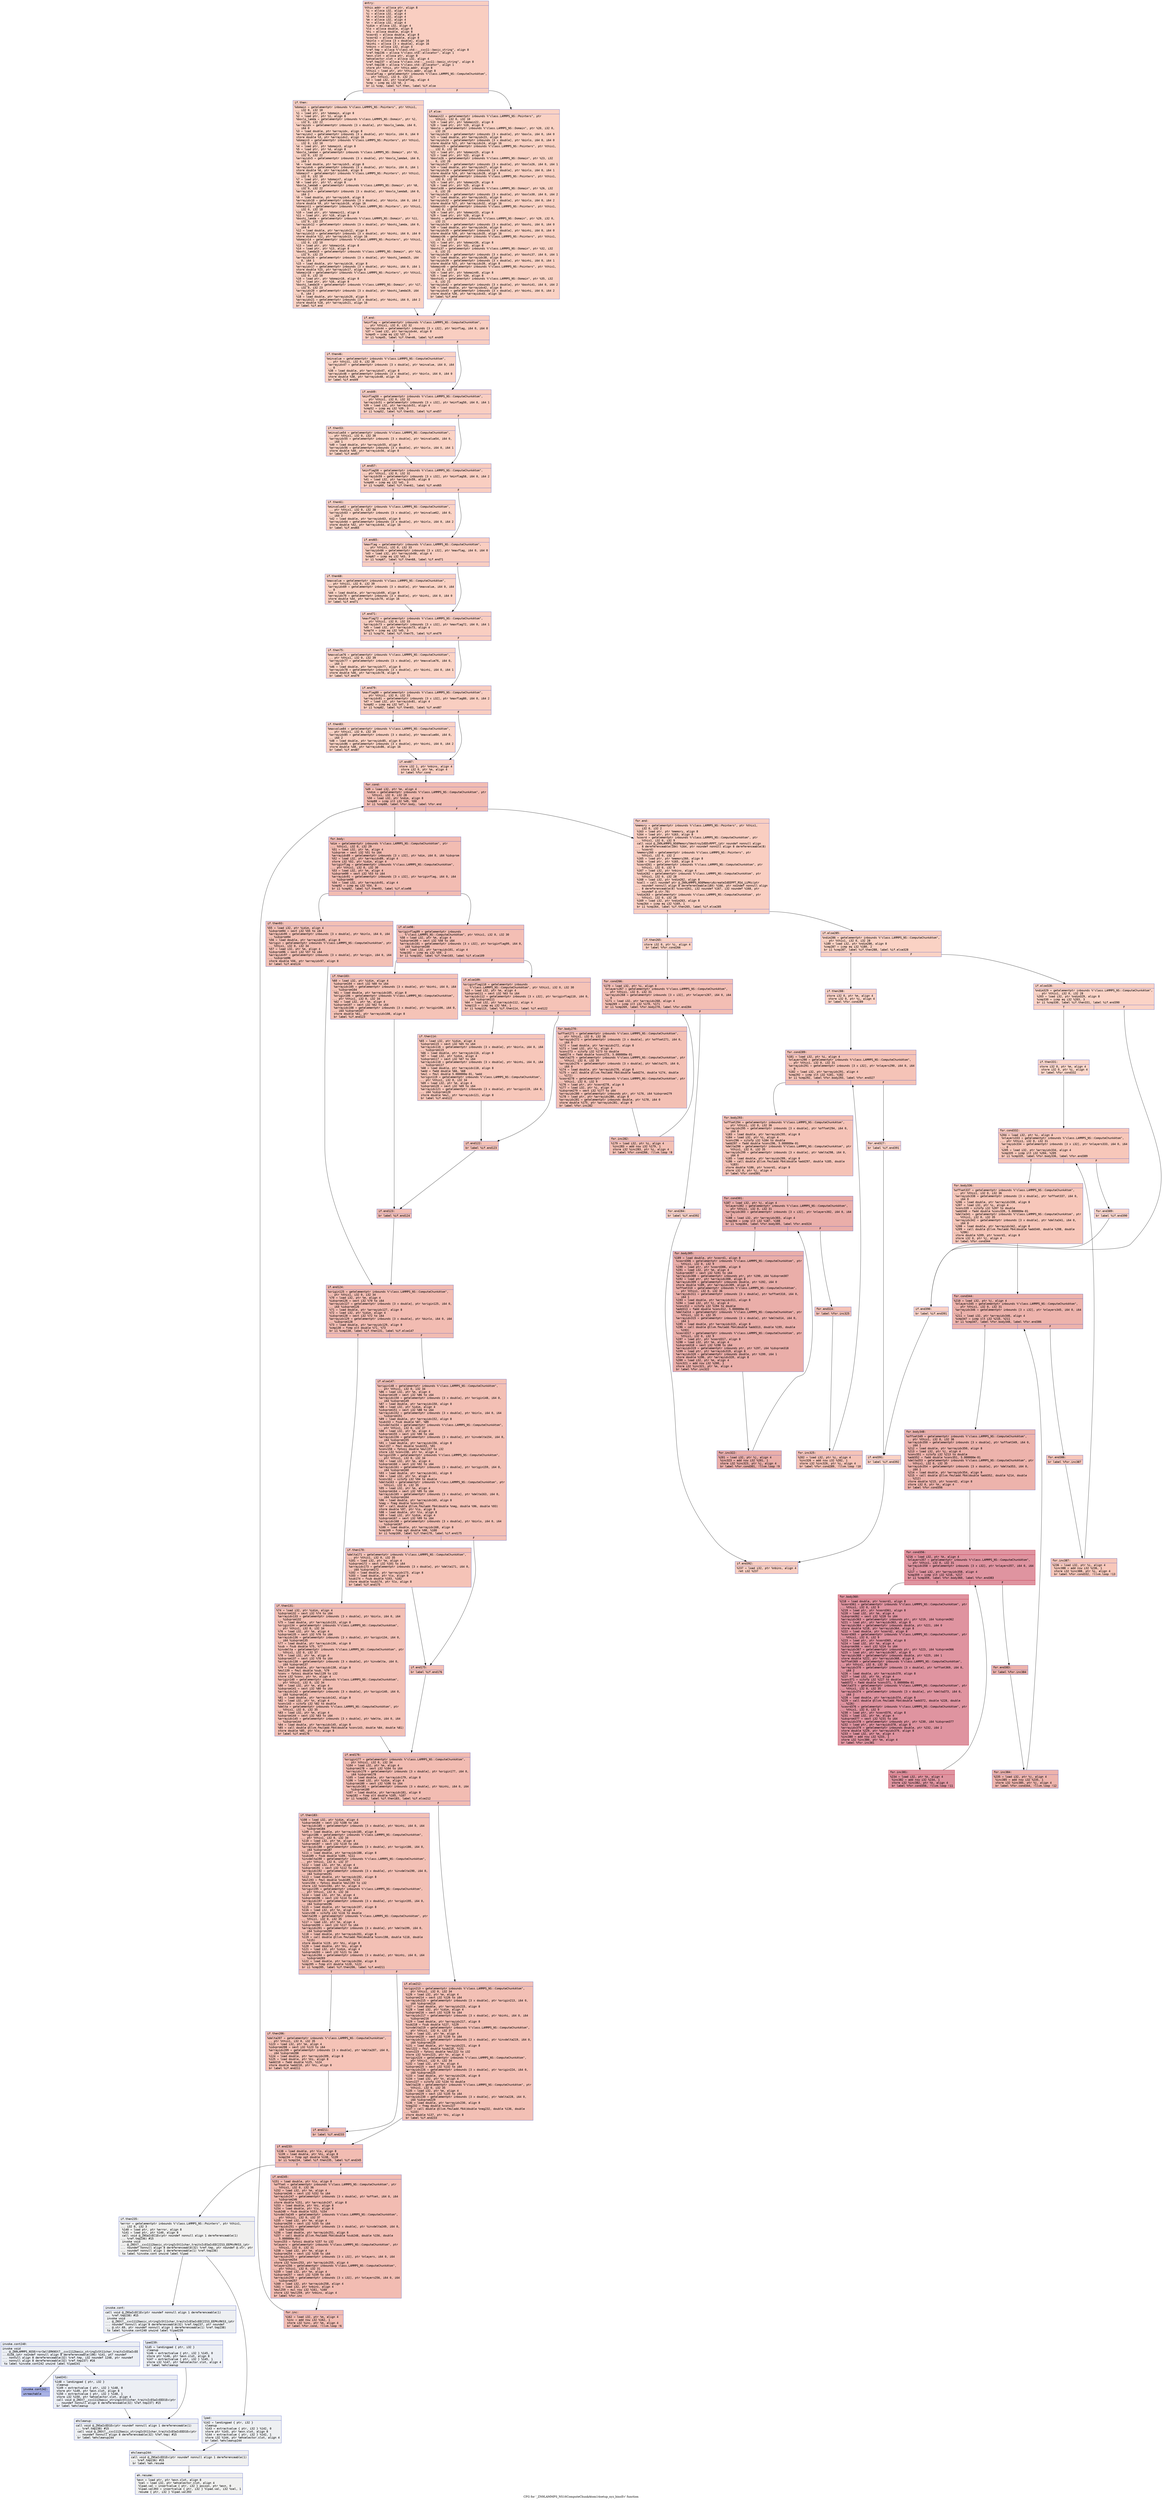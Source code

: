 digraph "CFG for '_ZN9LAMMPS_NS16ComputeChunkAtom14setup_xyz_binsEv' function" {
	label="CFG for '_ZN9LAMMPS_NS16ComputeChunkAtom14setup_xyz_binsEv' function";

	Node0x56369a832670 [shape=record,color="#3d50c3ff", style=filled, fillcolor="#f2907270" fontname="Courier",label="{entry:\l|  %this.addr = alloca ptr, align 8\l  %i = alloca i32, align 4\l  %j = alloca i32, align 4\l  %k = alloca i32, align 4\l  %m = alloca i32, align 4\l  %n = alloca i32, align 4\l  %idim = alloca i32, align 4\l  %lo = alloca double, align 8\l  %hi = alloca double, align 8\l  %coord1 = alloca double, align 8\l  %coord2 = alloca double, align 8\l  %binlo = alloca [3 x double], align 16\l  %binhi = alloca [3 x double], align 16\l  %nbins = alloca i32, align 4\l  %ref.tmp = alloca %\"class.std::__cxx11::basic_string\", align 8\l  %ref.tmp236 = alloca %\"class.std::allocator\", align 1\l  %exn.slot = alloca ptr, align 8\l  %ehselector.slot = alloca i32, align 4\l  %ref.tmp237 = alloca %\"class.std::__cxx11::basic_string\", align 8\l  %ref.tmp238 = alloca %\"class.std::allocator\", align 1\l  store ptr %this, ptr %this.addr, align 8\l  %this1 = load ptr, ptr %this.addr, align 8\l  %scaleflag = getelementptr inbounds %\"class.LAMMPS_NS::ComputeChunkAtom\",\l... ptr %this1, i32 0, i32 21\l  %0 = load i32, ptr %scaleflag, align 4\l  %cmp = icmp eq i32 %0, 2\l  br i1 %cmp, label %if.then, label %if.else\l|{<s0>T|<s1>F}}"];
	Node0x56369a832670:s0 -> Node0x56369a832d10[tooltip="entry -> if.then\nProbability 50.00%" ];
	Node0x56369a832670:s1 -> Node0x56369a832d80[tooltip="entry -> if.else\nProbability 50.00%" ];
	Node0x56369a832d10 [shape=record,color="#3d50c3ff", style=filled, fillcolor="#f4987a70" fontname="Courier",label="{if.then:\l|  %domain = getelementptr inbounds %\"class.LAMMPS_NS::Pointers\", ptr %this1,\l... i32 0, i32 10\l  %1 = load ptr, ptr %domain, align 8\l  %2 = load ptr, ptr %1, align 8\l  %boxlo_lamda = getelementptr inbounds %\"class.LAMMPS_NS::Domain\", ptr %2,\l... i32 0, i32 22\l  %arrayidx = getelementptr inbounds [3 x double], ptr %boxlo_lamda, i64 0,\l... i64 0\l  %3 = load double, ptr %arrayidx, align 8\l  %arrayidx2 = getelementptr inbounds [3 x double], ptr %binlo, i64 0, i64 0\l  store double %3, ptr %arrayidx2, align 16\l  %domain3 = getelementptr inbounds %\"class.LAMMPS_NS::Pointers\", ptr %this1,\l... i32 0, i32 10\l  %4 = load ptr, ptr %domain3, align 8\l  %5 = load ptr, ptr %4, align 8\l  %boxlo_lamda4 = getelementptr inbounds %\"class.LAMMPS_NS::Domain\", ptr %5,\l... i32 0, i32 22\l  %arrayidx5 = getelementptr inbounds [3 x double], ptr %boxlo_lamda4, i64 0,\l... i64 1\l  %6 = load double, ptr %arrayidx5, align 8\l  %arrayidx6 = getelementptr inbounds [3 x double], ptr %binlo, i64 0, i64 1\l  store double %6, ptr %arrayidx6, align 8\l  %domain7 = getelementptr inbounds %\"class.LAMMPS_NS::Pointers\", ptr %this1,\l... i32 0, i32 10\l  %7 = load ptr, ptr %domain7, align 8\l  %8 = load ptr, ptr %7, align 8\l  %boxlo_lamda8 = getelementptr inbounds %\"class.LAMMPS_NS::Domain\", ptr %8,\l... i32 0, i32 22\l  %arrayidx9 = getelementptr inbounds [3 x double], ptr %boxlo_lamda8, i64 0,\l... i64 2\l  %9 = load double, ptr %arrayidx9, align 8\l  %arrayidx10 = getelementptr inbounds [3 x double], ptr %binlo, i64 0, i64 2\l  store double %9, ptr %arrayidx10, align 16\l  %domain11 = getelementptr inbounds %\"class.LAMMPS_NS::Pointers\", ptr %this1,\l... i32 0, i32 10\l  %10 = load ptr, ptr %domain11, align 8\l  %11 = load ptr, ptr %10, align 8\l  %boxhi_lamda = getelementptr inbounds %\"class.LAMMPS_NS::Domain\", ptr %11,\l... i32 0, i32 23\l  %arrayidx12 = getelementptr inbounds [3 x double], ptr %boxhi_lamda, i64 0,\l... i64 0\l  %12 = load double, ptr %arrayidx12, align 8\l  %arrayidx13 = getelementptr inbounds [3 x double], ptr %binhi, i64 0, i64 0\l  store double %12, ptr %arrayidx13, align 16\l  %domain14 = getelementptr inbounds %\"class.LAMMPS_NS::Pointers\", ptr %this1,\l... i32 0, i32 10\l  %13 = load ptr, ptr %domain14, align 8\l  %14 = load ptr, ptr %13, align 8\l  %boxhi_lamda15 = getelementptr inbounds %\"class.LAMMPS_NS::Domain\", ptr %14,\l... i32 0, i32 23\l  %arrayidx16 = getelementptr inbounds [3 x double], ptr %boxhi_lamda15, i64\l... 0, i64 1\l  %15 = load double, ptr %arrayidx16, align 8\l  %arrayidx17 = getelementptr inbounds [3 x double], ptr %binhi, i64 0, i64 1\l  store double %15, ptr %arrayidx17, align 8\l  %domain18 = getelementptr inbounds %\"class.LAMMPS_NS::Pointers\", ptr %this1,\l... i32 0, i32 10\l  %16 = load ptr, ptr %domain18, align 8\l  %17 = load ptr, ptr %16, align 8\l  %boxhi_lamda19 = getelementptr inbounds %\"class.LAMMPS_NS::Domain\", ptr %17,\l... i32 0, i32 23\l  %arrayidx20 = getelementptr inbounds [3 x double], ptr %boxhi_lamda19, i64\l... 0, i64 2\l  %18 = load double, ptr %arrayidx20, align 8\l  %arrayidx21 = getelementptr inbounds [3 x double], ptr %binhi, i64 0, i64 2\l  store double %18, ptr %arrayidx21, align 16\l  br label %if.end\l}"];
	Node0x56369a832d10 -> Node0x56369a838d40[tooltip="if.then -> if.end\nProbability 100.00%" ];
	Node0x56369a832d80 [shape=record,color="#3d50c3ff", style=filled, fillcolor="#f4987a70" fontname="Courier",label="{if.else:\l|  %domain22 = getelementptr inbounds %\"class.LAMMPS_NS::Pointers\", ptr\l... %this1, i32 0, i32 10\l  %19 = load ptr, ptr %domain22, align 8\l  %20 = load ptr, ptr %19, align 8\l  %boxlo = getelementptr inbounds %\"class.LAMMPS_NS::Domain\", ptr %20, i32 0,\l... i32 20\l  %arrayidx23 = getelementptr inbounds [3 x double], ptr %boxlo, i64 0, i64 0\l  %21 = load double, ptr %arrayidx23, align 8\l  %arrayidx24 = getelementptr inbounds [3 x double], ptr %binlo, i64 0, i64 0\l  store double %21, ptr %arrayidx24, align 16\l  %domain25 = getelementptr inbounds %\"class.LAMMPS_NS::Pointers\", ptr %this1,\l... i32 0, i32 10\l  %22 = load ptr, ptr %domain25, align 8\l  %23 = load ptr, ptr %22, align 8\l  %boxlo26 = getelementptr inbounds %\"class.LAMMPS_NS::Domain\", ptr %23, i32\l... 0, i32 20\l  %arrayidx27 = getelementptr inbounds [3 x double], ptr %boxlo26, i64 0, i64 1\l  %24 = load double, ptr %arrayidx27, align 8\l  %arrayidx28 = getelementptr inbounds [3 x double], ptr %binlo, i64 0, i64 1\l  store double %24, ptr %arrayidx28, align 8\l  %domain29 = getelementptr inbounds %\"class.LAMMPS_NS::Pointers\", ptr %this1,\l... i32 0, i32 10\l  %25 = load ptr, ptr %domain29, align 8\l  %26 = load ptr, ptr %25, align 8\l  %boxlo30 = getelementptr inbounds %\"class.LAMMPS_NS::Domain\", ptr %26, i32\l... 0, i32 20\l  %arrayidx31 = getelementptr inbounds [3 x double], ptr %boxlo30, i64 0, i64 2\l  %27 = load double, ptr %arrayidx31, align 8\l  %arrayidx32 = getelementptr inbounds [3 x double], ptr %binlo, i64 0, i64 2\l  store double %27, ptr %arrayidx32, align 16\l  %domain33 = getelementptr inbounds %\"class.LAMMPS_NS::Pointers\", ptr %this1,\l... i32 0, i32 10\l  %28 = load ptr, ptr %domain33, align 8\l  %29 = load ptr, ptr %28, align 8\l  %boxhi = getelementptr inbounds %\"class.LAMMPS_NS::Domain\", ptr %29, i32 0,\l... i32 21\l  %arrayidx34 = getelementptr inbounds [3 x double], ptr %boxhi, i64 0, i64 0\l  %30 = load double, ptr %arrayidx34, align 8\l  %arrayidx35 = getelementptr inbounds [3 x double], ptr %binhi, i64 0, i64 0\l  store double %30, ptr %arrayidx35, align 16\l  %domain36 = getelementptr inbounds %\"class.LAMMPS_NS::Pointers\", ptr %this1,\l... i32 0, i32 10\l  %31 = load ptr, ptr %domain36, align 8\l  %32 = load ptr, ptr %31, align 8\l  %boxhi37 = getelementptr inbounds %\"class.LAMMPS_NS::Domain\", ptr %32, i32\l... 0, i32 21\l  %arrayidx38 = getelementptr inbounds [3 x double], ptr %boxhi37, i64 0, i64 1\l  %33 = load double, ptr %arrayidx38, align 8\l  %arrayidx39 = getelementptr inbounds [3 x double], ptr %binhi, i64 0, i64 1\l  store double %33, ptr %arrayidx39, align 8\l  %domain40 = getelementptr inbounds %\"class.LAMMPS_NS::Pointers\", ptr %this1,\l... i32 0, i32 10\l  %34 = load ptr, ptr %domain40, align 8\l  %35 = load ptr, ptr %34, align 8\l  %boxhi41 = getelementptr inbounds %\"class.LAMMPS_NS::Domain\", ptr %35, i32\l... 0, i32 21\l  %arrayidx42 = getelementptr inbounds [3 x double], ptr %boxhi41, i64 0, i64 2\l  %36 = load double, ptr %arrayidx42, align 8\l  %arrayidx43 = getelementptr inbounds [3 x double], ptr %binhi, i64 0, i64 2\l  store double %36, ptr %arrayidx43, align 16\l  br label %if.end\l}"];
	Node0x56369a832d80 -> Node0x56369a838d40[tooltip="if.else -> if.end\nProbability 100.00%" ];
	Node0x56369a838d40 [shape=record,color="#3d50c3ff", style=filled, fillcolor="#f2907270" fontname="Courier",label="{if.end:\l|  %minflag = getelementptr inbounds %\"class.LAMMPS_NS::ComputeChunkAtom\",\l... ptr %this1, i32 0, i32 32\l  %arrayidx44 = getelementptr inbounds [3 x i32], ptr %minflag, i64 0, i64 0\l  %37 = load i32, ptr %arrayidx44, align 8\l  %cmp45 = icmp eq i32 %37, 3\l  br i1 %cmp45, label %if.then46, label %if.end49\l|{<s0>T|<s1>F}}"];
	Node0x56369a838d40:s0 -> Node0x56369a83b450[tooltip="if.end -> if.then46\nProbability 50.00%" ];
	Node0x56369a838d40:s1 -> Node0x56369a83b4d0[tooltip="if.end -> if.end49\nProbability 50.00%" ];
	Node0x56369a83b450 [shape=record,color="#3d50c3ff", style=filled, fillcolor="#f4987a70" fontname="Courier",label="{if.then46:\l|  %minvalue = getelementptr inbounds %\"class.LAMMPS_NS::ComputeChunkAtom\",\l... ptr %this1, i32 0, i32 38\l  %arrayidx47 = getelementptr inbounds [3 x double], ptr %minvalue, i64 0, i64\l... 0\l  %38 = load double, ptr %arrayidx47, align 8\l  %arrayidx48 = getelementptr inbounds [3 x double], ptr %binlo, i64 0, i64 0\l  store double %38, ptr %arrayidx48, align 16\l  br label %if.end49\l}"];
	Node0x56369a83b450 -> Node0x56369a83b4d0[tooltip="if.then46 -> if.end49\nProbability 100.00%" ];
	Node0x56369a83b4d0 [shape=record,color="#3d50c3ff", style=filled, fillcolor="#f2907270" fontname="Courier",label="{if.end49:\l|  %minflag50 = getelementptr inbounds %\"class.LAMMPS_NS::ComputeChunkAtom\",\l... ptr %this1, i32 0, i32 32\l  %arrayidx51 = getelementptr inbounds [3 x i32], ptr %minflag50, i64 0, i64 1\l  %39 = load i32, ptr %arrayidx51, align 4\l  %cmp52 = icmp eq i32 %39, 3\l  br i1 %cmp52, label %if.then53, label %if.end57\l|{<s0>T|<s1>F}}"];
	Node0x56369a83b4d0:s0 -> Node0x56369a83bd70[tooltip="if.end49 -> if.then53\nProbability 50.00%" ];
	Node0x56369a83b4d0:s1 -> Node0x56369a83bdf0[tooltip="if.end49 -> if.end57\nProbability 50.00%" ];
	Node0x56369a83bd70 [shape=record,color="#3d50c3ff", style=filled, fillcolor="#f4987a70" fontname="Courier",label="{if.then53:\l|  %minvalue54 = getelementptr inbounds %\"class.LAMMPS_NS::ComputeChunkAtom\",\l... ptr %this1, i32 0, i32 38\l  %arrayidx55 = getelementptr inbounds [3 x double], ptr %minvalue54, i64 0,\l... i64 1\l  %40 = load double, ptr %arrayidx55, align 8\l  %arrayidx56 = getelementptr inbounds [3 x double], ptr %binlo, i64 0, i64 1\l  store double %40, ptr %arrayidx56, align 8\l  br label %if.end57\l}"];
	Node0x56369a83bd70 -> Node0x56369a83bdf0[tooltip="if.then53 -> if.end57\nProbability 100.00%" ];
	Node0x56369a83bdf0 [shape=record,color="#3d50c3ff", style=filled, fillcolor="#f2907270" fontname="Courier",label="{if.end57:\l|  %minflag58 = getelementptr inbounds %\"class.LAMMPS_NS::ComputeChunkAtom\",\l... ptr %this1, i32 0, i32 32\l  %arrayidx59 = getelementptr inbounds [3 x i32], ptr %minflag58, i64 0, i64 2\l  %41 = load i32, ptr %arrayidx59, align 8\l  %cmp60 = icmp eq i32 %41, 3\l  br i1 %cmp60, label %if.then61, label %if.end65\l|{<s0>T|<s1>F}}"];
	Node0x56369a83bdf0:s0 -> Node0x56369a83c690[tooltip="if.end57 -> if.then61\nProbability 50.00%" ];
	Node0x56369a83bdf0:s1 -> Node0x56369a83c710[tooltip="if.end57 -> if.end65\nProbability 50.00%" ];
	Node0x56369a83c690 [shape=record,color="#3d50c3ff", style=filled, fillcolor="#f4987a70" fontname="Courier",label="{if.then61:\l|  %minvalue62 = getelementptr inbounds %\"class.LAMMPS_NS::ComputeChunkAtom\",\l... ptr %this1, i32 0, i32 38\l  %arrayidx63 = getelementptr inbounds [3 x double], ptr %minvalue62, i64 0,\l... i64 2\l  %42 = load double, ptr %arrayidx63, align 8\l  %arrayidx64 = getelementptr inbounds [3 x double], ptr %binlo, i64 0, i64 2\l  store double %42, ptr %arrayidx64, align 16\l  br label %if.end65\l}"];
	Node0x56369a83c690 -> Node0x56369a83c710[tooltip="if.then61 -> if.end65\nProbability 100.00%" ];
	Node0x56369a83c710 [shape=record,color="#3d50c3ff", style=filled, fillcolor="#f2907270" fontname="Courier",label="{if.end65:\l|  %maxflag = getelementptr inbounds %\"class.LAMMPS_NS::ComputeChunkAtom\",\l... ptr %this1, i32 0, i32 33\l  %arrayidx66 = getelementptr inbounds [3 x i32], ptr %maxflag, i64 0, i64 0\l  %43 = load i32, ptr %arrayidx66, align 4\l  %cmp67 = icmp eq i32 %43, 3\l  br i1 %cmp67, label %if.then68, label %if.end71\l|{<s0>T|<s1>F}}"];
	Node0x56369a83c710:s0 -> Node0x56369a83d5a0[tooltip="if.end65 -> if.then68\nProbability 50.00%" ];
	Node0x56369a83c710:s1 -> Node0x56369a83d620[tooltip="if.end65 -> if.end71\nProbability 50.00%" ];
	Node0x56369a83d5a0 [shape=record,color="#3d50c3ff", style=filled, fillcolor="#f4987a70" fontname="Courier",label="{if.then68:\l|  %maxvalue = getelementptr inbounds %\"class.LAMMPS_NS::ComputeChunkAtom\",\l... ptr %this1, i32 0, i32 39\l  %arrayidx69 = getelementptr inbounds [3 x double], ptr %maxvalue, i64 0, i64\l... 0\l  %44 = load double, ptr %arrayidx69, align 8\l  %arrayidx70 = getelementptr inbounds [3 x double], ptr %binhi, i64 0, i64 0\l  store double %44, ptr %arrayidx70, align 16\l  br label %if.end71\l}"];
	Node0x56369a83d5a0 -> Node0x56369a83d620[tooltip="if.then68 -> if.end71\nProbability 100.00%" ];
	Node0x56369a83d620 [shape=record,color="#3d50c3ff", style=filled, fillcolor="#f2907270" fontname="Courier",label="{if.end71:\l|  %maxflag72 = getelementptr inbounds %\"class.LAMMPS_NS::ComputeChunkAtom\",\l... ptr %this1, i32 0, i32 33\l  %arrayidx73 = getelementptr inbounds [3 x i32], ptr %maxflag72, i64 0, i64 1\l  %45 = load i32, ptr %arrayidx73, align 4\l  %cmp74 = icmp eq i32 %45, 3\l  br i1 %cmp74, label %if.then75, label %if.end79\l|{<s0>T|<s1>F}}"];
	Node0x56369a83d620:s0 -> Node0x56369a83dec0[tooltip="if.end71 -> if.then75\nProbability 50.00%" ];
	Node0x56369a83d620:s1 -> Node0x56369a83df40[tooltip="if.end71 -> if.end79\nProbability 50.00%" ];
	Node0x56369a83dec0 [shape=record,color="#3d50c3ff", style=filled, fillcolor="#f4987a70" fontname="Courier",label="{if.then75:\l|  %maxvalue76 = getelementptr inbounds %\"class.LAMMPS_NS::ComputeChunkAtom\",\l... ptr %this1, i32 0, i32 39\l  %arrayidx77 = getelementptr inbounds [3 x double], ptr %maxvalue76, i64 0,\l... i64 1\l  %46 = load double, ptr %arrayidx77, align 8\l  %arrayidx78 = getelementptr inbounds [3 x double], ptr %binhi, i64 0, i64 1\l  store double %46, ptr %arrayidx78, align 8\l  br label %if.end79\l}"];
	Node0x56369a83dec0 -> Node0x56369a83df40[tooltip="if.then75 -> if.end79\nProbability 100.00%" ];
	Node0x56369a83df40 [shape=record,color="#3d50c3ff", style=filled, fillcolor="#f2907270" fontname="Courier",label="{if.end79:\l|  %maxflag80 = getelementptr inbounds %\"class.LAMMPS_NS::ComputeChunkAtom\",\l... ptr %this1, i32 0, i32 33\l  %arrayidx81 = getelementptr inbounds [3 x i32], ptr %maxflag80, i64 0, i64 2\l  %47 = load i32, ptr %arrayidx81, align 4\l  %cmp82 = icmp eq i32 %47, 3\l  br i1 %cmp82, label %if.then83, label %if.end87\l|{<s0>T|<s1>F}}"];
	Node0x56369a83df40:s0 -> Node0x56369a83eff0[tooltip="if.end79 -> if.then83\nProbability 50.00%" ];
	Node0x56369a83df40:s1 -> Node0x56369a83f070[tooltip="if.end79 -> if.end87\nProbability 50.00%" ];
	Node0x56369a83eff0 [shape=record,color="#3d50c3ff", style=filled, fillcolor="#f4987a70" fontname="Courier",label="{if.then83:\l|  %maxvalue84 = getelementptr inbounds %\"class.LAMMPS_NS::ComputeChunkAtom\",\l... ptr %this1, i32 0, i32 39\l  %arrayidx85 = getelementptr inbounds [3 x double], ptr %maxvalue84, i64 0,\l... i64 2\l  %48 = load double, ptr %arrayidx85, align 8\l  %arrayidx86 = getelementptr inbounds [3 x double], ptr %binhi, i64 0, i64 2\l  store double %48, ptr %arrayidx86, align 16\l  br label %if.end87\l}"];
	Node0x56369a83eff0 -> Node0x56369a83f070[tooltip="if.then83 -> if.end87\nProbability 100.00%" ];
	Node0x56369a83f070 [shape=record,color="#3d50c3ff", style=filled, fillcolor="#f2907270" fontname="Courier",label="{if.end87:\l|  store i32 1, ptr %nbins, align 4\l  store i32 0, ptr %m, align 4\l  br label %for.cond\l}"];
	Node0x56369a83f070 -> Node0x56369a83f740[tooltip="if.end87 -> for.cond\nProbability 100.00%" ];
	Node0x56369a83f740 [shape=record,color="#3d50c3ff", style=filled, fillcolor="#e1675170" fontname="Courier",label="{for.cond:\l|  %49 = load i32, ptr %m, align 4\l  %ndim = getelementptr inbounds %\"class.LAMMPS_NS::ComputeChunkAtom\", ptr\l... %this1, i32 0, i32 28\l  %50 = load i32, ptr %ndim, align 8\l  %cmp88 = icmp slt i32 %49, %50\l  br i1 %cmp88, label %for.body, label %for.end\l|{<s0>T|<s1>F}}"];
	Node0x56369a83f740:s0 -> Node0x56369a83fac0[tooltip="for.cond -> for.body\nProbability 96.88%" ];
	Node0x56369a83f740:s1 -> Node0x56369a83fb40[tooltip="for.cond -> for.end\nProbability 3.12%" ];
	Node0x56369a83fac0 [shape=record,color="#3d50c3ff", style=filled, fillcolor="#e1675170" fontname="Courier",label="{for.body:\l|  %dim = getelementptr inbounds %\"class.LAMMPS_NS::ComputeChunkAtom\", ptr\l... %this1, i32 0, i32 29\l  %51 = load i32, ptr %m, align 4\l  %idxprom = sext i32 %51 to i64\l  %arrayidx89 = getelementptr inbounds [3 x i32], ptr %dim, i64 0, i64 %idxprom\l  %52 = load i32, ptr %arrayidx89, align 4\l  store i32 %52, ptr %idim, align 4\l  %originflag = getelementptr inbounds %\"class.LAMMPS_NS::ComputeChunkAtom\",\l... ptr %this1, i32 0, i32 30\l  %53 = load i32, ptr %m, align 4\l  %idxprom90 = sext i32 %53 to i64\l  %arrayidx91 = getelementptr inbounds [3 x i32], ptr %originflag, i64 0, i64\l... %idxprom90\l  %54 = load i32, ptr %arrayidx91, align 4\l  %cmp92 = icmp eq i32 %54, 0\l  br i1 %cmp92, label %if.then93, label %if.else98\l|{<s0>T|<s1>F}}"];
	Node0x56369a83fac0:s0 -> Node0x56369a840490[tooltip="for.body -> if.then93\nProbability 37.50%" ];
	Node0x56369a83fac0:s1 -> Node0x56369a840510[tooltip="for.body -> if.else98\nProbability 62.50%" ];
	Node0x56369a840490 [shape=record,color="#3d50c3ff", style=filled, fillcolor="#e5705870" fontname="Courier",label="{if.then93:\l|  %55 = load i32, ptr %idim, align 4\l  %idxprom94 = sext i32 %55 to i64\l  %arrayidx95 = getelementptr inbounds [3 x double], ptr %binlo, i64 0, i64\l... %idxprom94\l  %56 = load double, ptr %arrayidx95, align 8\l  %origin = getelementptr inbounds %\"class.LAMMPS_NS::ComputeChunkAtom\", ptr\l... %this1, i32 0, i32 34\l  %57 = load i32, ptr %m, align 4\l  %idxprom96 = sext i32 %57 to i64\l  %arrayidx97 = getelementptr inbounds [3 x double], ptr %origin, i64 0, i64\l... %idxprom96\l  store double %56, ptr %arrayidx97, align 8\l  br label %if.end124\l}"];
	Node0x56369a840490 -> Node0x56369a840c60[tooltip="if.then93 -> if.end124\nProbability 100.00%" ];
	Node0x56369a840510 [shape=record,color="#3d50c3ff", style=filled, fillcolor="#e36c5570" fontname="Courier",label="{if.else98:\l|  %originflag99 = getelementptr inbounds\l... %\"class.LAMMPS_NS::ComputeChunkAtom\", ptr %this1, i32 0, i32 30\l  %58 = load i32, ptr %m, align 4\l  %idxprom100 = sext i32 %58 to i64\l  %arrayidx101 = getelementptr inbounds [3 x i32], ptr %originflag99, i64 0,\l... i64 %idxprom100\l  %59 = load i32, ptr %arrayidx101, align 4\l  %cmp102 = icmp eq i32 %59, 2\l  br i1 %cmp102, label %if.then103, label %if.else109\l|{<s0>T|<s1>F}}"];
	Node0x56369a840510:s0 -> Node0x56369a841180[tooltip="if.else98 -> if.then103\nProbability 50.00%" ];
	Node0x56369a840510:s1 -> Node0x56369a841200[tooltip="if.else98 -> if.else109\nProbability 50.00%" ];
	Node0x56369a841180 [shape=record,color="#3d50c3ff", style=filled, fillcolor="#e8765c70" fontname="Courier",label="{if.then103:\l|  %60 = load i32, ptr %idim, align 4\l  %idxprom104 = sext i32 %60 to i64\l  %arrayidx105 = getelementptr inbounds [3 x double], ptr %binhi, i64 0, i64\l... %idxprom104\l  %61 = load double, ptr %arrayidx105, align 8\l  %origin106 = getelementptr inbounds %\"class.LAMMPS_NS::ComputeChunkAtom\",\l... ptr %this1, i32 0, i32 34\l  %62 = load i32, ptr %m, align 4\l  %idxprom107 = sext i32 %62 to i64\l  %arrayidx108 = getelementptr inbounds [3 x double], ptr %origin106, i64 0,\l... i64 %idxprom107\l  store double %61, ptr %arrayidx108, align 8\l  br label %if.end123\l}"];
	Node0x56369a841180 -> Node0x56369a841960[tooltip="if.then103 -> if.end123\nProbability 100.00%" ];
	Node0x56369a841200 [shape=record,color="#3d50c3ff", style=filled, fillcolor="#e8765c70" fontname="Courier",label="{if.else109:\l|  %originflag110 = getelementptr inbounds\l... %\"class.LAMMPS_NS::ComputeChunkAtom\", ptr %this1, i32 0, i32 30\l  %63 = load i32, ptr %m, align 4\l  %idxprom111 = sext i32 %63 to i64\l  %arrayidx112 = getelementptr inbounds [3 x i32], ptr %originflag110, i64 0,\l... i64 %idxprom111\l  %64 = load i32, ptr %arrayidx112, align 4\l  %cmp113 = icmp eq i32 %64, 1\l  br i1 %cmp113, label %if.then114, label %if.end122\l|{<s0>T|<s1>F}}"];
	Node0x56369a841200:s0 -> Node0x56369a841e80[tooltip="if.else109 -> if.then114\nProbability 50.00%" ];
	Node0x56369a841200:s1 -> Node0x56369a841f00[tooltip="if.else109 -> if.end122\nProbability 50.00%" ];
	Node0x56369a841e80 [shape=record,color="#3d50c3ff", style=filled, fillcolor="#ec7f6370" fontname="Courier",label="{if.then114:\l|  %65 = load i32, ptr %idim, align 4\l  %idxprom115 = sext i32 %65 to i64\l  %arrayidx116 = getelementptr inbounds [3 x double], ptr %binlo, i64 0, i64\l... %idxprom115\l  %66 = load double, ptr %arrayidx116, align 8\l  %67 = load i32, ptr %idim, align 4\l  %idxprom117 = sext i32 %67 to i64\l  %arrayidx118 = getelementptr inbounds [3 x double], ptr %binhi, i64 0, i64\l... %idxprom117\l  %68 = load double, ptr %arrayidx118, align 8\l  %add = fadd double %66, %68\l  %mul = fmul double 5.000000e-01, %add\l  %origin119 = getelementptr inbounds %\"class.LAMMPS_NS::ComputeChunkAtom\",\l... ptr %this1, i32 0, i32 34\l  %69 = load i32, ptr %m, align 4\l  %idxprom120 = sext i32 %69 to i64\l  %arrayidx121 = getelementptr inbounds [3 x double], ptr %origin119, i64 0,\l... i64 %idxprom120\l  store double %mul, ptr %arrayidx121, align 8\l  br label %if.end122\l}"];
	Node0x56369a841e80 -> Node0x56369a841f00[tooltip="if.then114 -> if.end122\nProbability 100.00%" ];
	Node0x56369a841f00 [shape=record,color="#3d50c3ff", style=filled, fillcolor="#e8765c70" fontname="Courier",label="{if.end122:\l|  br label %if.end123\l}"];
	Node0x56369a841f00 -> Node0x56369a841960[tooltip="if.end122 -> if.end123\nProbability 100.00%" ];
	Node0x56369a841960 [shape=record,color="#3d50c3ff", style=filled, fillcolor="#e36c5570" fontname="Courier",label="{if.end123:\l|  br label %if.end124\l}"];
	Node0x56369a841960 -> Node0x56369a840c60[tooltip="if.end123 -> if.end124\nProbability 100.00%" ];
	Node0x56369a840c60 [shape=record,color="#3d50c3ff", style=filled, fillcolor="#e1675170" fontname="Courier",label="{if.end124:\l|  %origin125 = getelementptr inbounds %\"class.LAMMPS_NS::ComputeChunkAtom\",\l... ptr %this1, i32 0, i32 34\l  %70 = load i32, ptr %m, align 4\l  %idxprom126 = sext i32 %70 to i64\l  %arrayidx127 = getelementptr inbounds [3 x double], ptr %origin125, i64 0,\l... i64 %idxprom126\l  %71 = load double, ptr %arrayidx127, align 8\l  %72 = load i32, ptr %idim, align 4\l  %idxprom128 = sext i32 %72 to i64\l  %arrayidx129 = getelementptr inbounds [3 x double], ptr %binlo, i64 0, i64\l... %idxprom128\l  %73 = load double, ptr %arrayidx129, align 8\l  %cmp130 = fcmp olt double %71, %73\l  br i1 %cmp130, label %if.then131, label %if.else147\l|{<s0>T|<s1>F}}"];
	Node0x56369a840c60:s0 -> Node0x56369a843260[tooltip="if.end124 -> if.then131\nProbability 50.00%" ];
	Node0x56369a840c60:s1 -> Node0x56369a8432e0[tooltip="if.end124 -> if.else147\nProbability 50.00%" ];
	Node0x56369a843260 [shape=record,color="#3d50c3ff", style=filled, fillcolor="#e5705870" fontname="Courier",label="{if.then131:\l|  %74 = load i32, ptr %idim, align 4\l  %idxprom132 = sext i32 %74 to i64\l  %arrayidx133 = getelementptr inbounds [3 x double], ptr %binlo, i64 0, i64\l... %idxprom132\l  %75 = load double, ptr %arrayidx133, align 8\l  %origin134 = getelementptr inbounds %\"class.LAMMPS_NS::ComputeChunkAtom\",\l... ptr %this1, i32 0, i32 34\l  %76 = load i32, ptr %m, align 4\l  %idxprom135 = sext i32 %76 to i64\l  %arrayidx136 = getelementptr inbounds [3 x double], ptr %origin134, i64 0,\l... i64 %idxprom135\l  %77 = load double, ptr %arrayidx136, align 8\l  %sub = fsub double %75, %77\l  %invdelta = getelementptr inbounds %\"class.LAMMPS_NS::ComputeChunkAtom\", ptr\l... %this1, i32 0, i32 37\l  %78 = load i32, ptr %m, align 4\l  %idxprom137 = sext i32 %78 to i64\l  %arrayidx138 = getelementptr inbounds [3 x double], ptr %invdelta, i64 0,\l... i64 %idxprom137\l  %79 = load double, ptr %arrayidx138, align 8\l  %mul139 = fmul double %sub, %79\l  %conv = fptosi double %mul139 to i32\l  store i32 %conv, ptr %n, align 4\l  %origin140 = getelementptr inbounds %\"class.LAMMPS_NS::ComputeChunkAtom\",\l... ptr %this1, i32 0, i32 34\l  %80 = load i32, ptr %m, align 4\l  %idxprom141 = sext i32 %80 to i64\l  %arrayidx142 = getelementptr inbounds [3 x double], ptr %origin140, i64 0,\l... i64 %idxprom141\l  %81 = load double, ptr %arrayidx142, align 8\l  %82 = load i32, ptr %n, align 4\l  %conv143 = sitofp i32 %82 to double\l  %delta = getelementptr inbounds %\"class.LAMMPS_NS::ComputeChunkAtom\", ptr\l... %this1, i32 0, i32 35\l  %83 = load i32, ptr %m, align 4\l  %idxprom144 = sext i32 %83 to i64\l  %arrayidx145 = getelementptr inbounds [3 x double], ptr %delta, i64 0, i64\l... %idxprom144\l  %84 = load double, ptr %arrayidx145, align 8\l  %85 = call double @llvm.fmuladd.f64(double %conv143, double %84, double %81)\l  store double %85, ptr %lo, align 8\l  br label %if.end176\l}"];
	Node0x56369a843260 -> Node0x56369a83cea0[tooltip="if.then131 -> if.end176\nProbability 100.00%" ];
	Node0x56369a8432e0 [shape=record,color="#3d50c3ff", style=filled, fillcolor="#e5705870" fontname="Courier",label="{if.else147:\l|  %origin148 = getelementptr inbounds %\"class.LAMMPS_NS::ComputeChunkAtom\",\l... ptr %this1, i32 0, i32 34\l  %86 = load i32, ptr %m, align 4\l  %idxprom149 = sext i32 %86 to i64\l  %arrayidx150 = getelementptr inbounds [3 x double], ptr %origin148, i64 0,\l... i64 %idxprom149\l  %87 = load double, ptr %arrayidx150, align 8\l  %88 = load i32, ptr %idim, align 4\l  %idxprom151 = sext i32 %88 to i64\l  %arrayidx152 = getelementptr inbounds [3 x double], ptr %binlo, i64 0, i64\l... %idxprom151\l  %89 = load double, ptr %arrayidx152, align 8\l  %sub153 = fsub double %87, %89\l  %invdelta154 = getelementptr inbounds %\"class.LAMMPS_NS::ComputeChunkAtom\",\l... ptr %this1, i32 0, i32 37\l  %90 = load i32, ptr %m, align 4\l  %idxprom155 = sext i32 %90 to i64\l  %arrayidx156 = getelementptr inbounds [3 x double], ptr %invdelta154, i64 0,\l... i64 %idxprom155\l  %91 = load double, ptr %arrayidx156, align 8\l  %mul157 = fmul double %sub153, %91\l  %conv158 = fptosi double %mul157 to i32\l  store i32 %conv158, ptr %n, align 4\l  %origin159 = getelementptr inbounds %\"class.LAMMPS_NS::ComputeChunkAtom\",\l... ptr %this1, i32 0, i32 34\l  %92 = load i32, ptr %m, align 4\l  %idxprom160 = sext i32 %92 to i64\l  %arrayidx161 = getelementptr inbounds [3 x double], ptr %origin159, i64 0,\l... i64 %idxprom160\l  %93 = load double, ptr %arrayidx161, align 8\l  %94 = load i32, ptr %n, align 4\l  %conv162 = sitofp i32 %94 to double\l  %delta163 = getelementptr inbounds %\"class.LAMMPS_NS::ComputeChunkAtom\", ptr\l... %this1, i32 0, i32 35\l  %95 = load i32, ptr %m, align 4\l  %idxprom164 = sext i32 %95 to i64\l  %arrayidx165 = getelementptr inbounds [3 x double], ptr %delta163, i64 0,\l... i64 %idxprom164\l  %96 = load double, ptr %arrayidx165, align 8\l  %neg = fneg double %conv162\l  %97 = call double @llvm.fmuladd.f64(double %neg, double %96, double %93)\l  store double %97, ptr %lo, align 8\l  %98 = load double, ptr %lo, align 8\l  %99 = load i32, ptr %idim, align 4\l  %idxprom167 = sext i32 %99 to i64\l  %arrayidx168 = getelementptr inbounds [3 x double], ptr %binlo, i64 0, i64\l... %idxprom167\l  %100 = load double, ptr %arrayidx168, align 8\l  %cmp169 = fcmp ogt double %98, %100\l  br i1 %cmp169, label %if.then170, label %if.end175\l|{<s0>T|<s1>F}}"];
	Node0x56369a8432e0:s0 -> Node0x56369a83eea0[tooltip="if.else147 -> if.then170\nProbability 50.00%" ];
	Node0x56369a8432e0:s1 -> Node0x56369a8478f0[tooltip="if.else147 -> if.end175\nProbability 50.00%" ];
	Node0x56369a83eea0 [shape=record,color="#3d50c3ff", style=filled, fillcolor="#e8765c70" fontname="Courier",label="{if.then170:\l|  %delta171 = getelementptr inbounds %\"class.LAMMPS_NS::ComputeChunkAtom\",\l... ptr %this1, i32 0, i32 35\l  %101 = load i32, ptr %m, align 4\l  %idxprom172 = sext i32 %101 to i64\l  %arrayidx173 = getelementptr inbounds [3 x double], ptr %delta171, i64 0,\l... i64 %idxprom172\l  %102 = load double, ptr %arrayidx173, align 8\l  %103 = load double, ptr %lo, align 8\l  %sub174 = fsub double %103, %102\l  store double %sub174, ptr %lo, align 8\l  br label %if.end175\l}"];
	Node0x56369a83eea0 -> Node0x56369a8478f0[tooltip="if.then170 -> if.end175\nProbability 100.00%" ];
	Node0x56369a8478f0 [shape=record,color="#3d50c3ff", style=filled, fillcolor="#e5705870" fontname="Courier",label="{if.end175:\l|  br label %if.end176\l}"];
	Node0x56369a8478f0 -> Node0x56369a83cea0[tooltip="if.end175 -> if.end176\nProbability 100.00%" ];
	Node0x56369a83cea0 [shape=record,color="#3d50c3ff", style=filled, fillcolor="#e1675170" fontname="Courier",label="{if.end176:\l|  %origin177 = getelementptr inbounds %\"class.LAMMPS_NS::ComputeChunkAtom\",\l... ptr %this1, i32 0, i32 34\l  %104 = load i32, ptr %m, align 4\l  %idxprom178 = sext i32 %104 to i64\l  %arrayidx179 = getelementptr inbounds [3 x double], ptr %origin177, i64 0,\l... i64 %idxprom178\l  %105 = load double, ptr %arrayidx179, align 8\l  %106 = load i32, ptr %idim, align 4\l  %idxprom180 = sext i32 %106 to i64\l  %arrayidx181 = getelementptr inbounds [3 x double], ptr %binhi, i64 0, i64\l... %idxprom180\l  %107 = load double, ptr %arrayidx181, align 8\l  %cmp182 = fcmp olt double %105, %107\l  br i1 %cmp182, label %if.then183, label %if.else212\l|{<s0>T|<s1>F}}"];
	Node0x56369a83cea0:s0 -> Node0x56369a8486d0[tooltip="if.end176 -> if.then183\nProbability 50.00%" ];
	Node0x56369a83cea0:s1 -> Node0x56369a848750[tooltip="if.end176 -> if.else212\nProbability 50.00%" ];
	Node0x56369a8486d0 [shape=record,color="#3d50c3ff", style=filled, fillcolor="#e5705870" fontname="Courier",label="{if.then183:\l|  %108 = load i32, ptr %idim, align 4\l  %idxprom184 = sext i32 %108 to i64\l  %arrayidx185 = getelementptr inbounds [3 x double], ptr %binhi, i64 0, i64\l... %idxprom184\l  %109 = load double, ptr %arrayidx185, align 8\l  %origin186 = getelementptr inbounds %\"class.LAMMPS_NS::ComputeChunkAtom\",\l... ptr %this1, i32 0, i32 34\l  %110 = load i32, ptr %m, align 4\l  %idxprom187 = sext i32 %110 to i64\l  %arrayidx188 = getelementptr inbounds [3 x double], ptr %origin186, i64 0,\l... i64 %idxprom187\l  %111 = load double, ptr %arrayidx188, align 8\l  %sub189 = fsub double %109, %111\l  %invdelta190 = getelementptr inbounds %\"class.LAMMPS_NS::ComputeChunkAtom\",\l... ptr %this1, i32 0, i32 37\l  %112 = load i32, ptr %m, align 4\l  %idxprom191 = sext i32 %112 to i64\l  %arrayidx192 = getelementptr inbounds [3 x double], ptr %invdelta190, i64 0,\l... i64 %idxprom191\l  %113 = load double, ptr %arrayidx192, align 8\l  %mul193 = fmul double %sub189, %113\l  %conv194 = fptosi double %mul193 to i32\l  store i32 %conv194, ptr %n, align 4\l  %origin195 = getelementptr inbounds %\"class.LAMMPS_NS::ComputeChunkAtom\",\l... ptr %this1, i32 0, i32 34\l  %114 = load i32, ptr %m, align 4\l  %idxprom196 = sext i32 %114 to i64\l  %arrayidx197 = getelementptr inbounds [3 x double], ptr %origin195, i64 0,\l... i64 %idxprom196\l  %115 = load double, ptr %arrayidx197, align 8\l  %116 = load i32, ptr %n, align 4\l  %conv198 = sitofp i32 %116 to double\l  %delta199 = getelementptr inbounds %\"class.LAMMPS_NS::ComputeChunkAtom\", ptr\l... %this1, i32 0, i32 35\l  %117 = load i32, ptr %m, align 4\l  %idxprom200 = sext i32 %117 to i64\l  %arrayidx201 = getelementptr inbounds [3 x double], ptr %delta199, i64 0,\l... i64 %idxprom200\l  %118 = load double, ptr %arrayidx201, align 8\l  %119 = call double @llvm.fmuladd.f64(double %conv198, double %118, double\l... %115)\l  store double %119, ptr %hi, align 8\l  %120 = load double, ptr %hi, align 8\l  %121 = load i32, ptr %idim, align 4\l  %idxprom203 = sext i32 %121 to i64\l  %arrayidx204 = getelementptr inbounds [3 x double], ptr %binhi, i64 0, i64\l... %idxprom203\l  %122 = load double, ptr %arrayidx204, align 8\l  %cmp205 = fcmp olt double %120, %122\l  br i1 %cmp205, label %if.then206, label %if.end211\l|{<s0>T|<s1>F}}"];
	Node0x56369a8486d0:s0 -> Node0x56369a84a180[tooltip="if.then183 -> if.then206\nProbability 50.00%" ];
	Node0x56369a8486d0:s1 -> Node0x56369a84a200[tooltip="if.then183 -> if.end211\nProbability 50.00%" ];
	Node0x56369a84a180 [shape=record,color="#3d50c3ff", style=filled, fillcolor="#e8765c70" fontname="Courier",label="{if.then206:\l|  %delta207 = getelementptr inbounds %\"class.LAMMPS_NS::ComputeChunkAtom\",\l... ptr %this1, i32 0, i32 35\l  %123 = load i32, ptr %m, align 4\l  %idxprom208 = sext i32 %123 to i64\l  %arrayidx209 = getelementptr inbounds [3 x double], ptr %delta207, i64 0,\l... i64 %idxprom208\l  %124 = load double, ptr %arrayidx209, align 8\l  %125 = load double, ptr %hi, align 8\l  %add210 = fadd double %125, %124\l  store double %add210, ptr %hi, align 8\l  br label %if.end211\l}"];
	Node0x56369a84a180 -> Node0x56369a84a200[tooltip="if.then206 -> if.end211\nProbability 100.00%" ];
	Node0x56369a84a200 [shape=record,color="#3d50c3ff", style=filled, fillcolor="#e5705870" fontname="Courier",label="{if.end211:\l|  br label %if.end233\l}"];
	Node0x56369a84a200 -> Node0x56369a84a8d0[tooltip="if.end211 -> if.end233\nProbability 100.00%" ];
	Node0x56369a848750 [shape=record,color="#3d50c3ff", style=filled, fillcolor="#e5705870" fontname="Courier",label="{if.else212:\l|  %origin213 = getelementptr inbounds %\"class.LAMMPS_NS::ComputeChunkAtom\",\l... ptr %this1, i32 0, i32 34\l  %126 = load i32, ptr %m, align 4\l  %idxprom214 = sext i32 %126 to i64\l  %arrayidx215 = getelementptr inbounds [3 x double], ptr %origin213, i64 0,\l... i64 %idxprom214\l  %127 = load double, ptr %arrayidx215, align 8\l  %128 = load i32, ptr %idim, align 4\l  %idxprom216 = sext i32 %128 to i64\l  %arrayidx217 = getelementptr inbounds [3 x double], ptr %binhi, i64 0, i64\l... %idxprom216\l  %129 = load double, ptr %arrayidx217, align 8\l  %sub218 = fsub double %127, %129\l  %invdelta219 = getelementptr inbounds %\"class.LAMMPS_NS::ComputeChunkAtom\",\l... ptr %this1, i32 0, i32 37\l  %130 = load i32, ptr %m, align 4\l  %idxprom220 = sext i32 %130 to i64\l  %arrayidx221 = getelementptr inbounds [3 x double], ptr %invdelta219, i64 0,\l... i64 %idxprom220\l  %131 = load double, ptr %arrayidx221, align 8\l  %mul222 = fmul double %sub218, %131\l  %conv223 = fptosi double %mul222 to i32\l  store i32 %conv223, ptr %n, align 4\l  %origin224 = getelementptr inbounds %\"class.LAMMPS_NS::ComputeChunkAtom\",\l... ptr %this1, i32 0, i32 34\l  %132 = load i32, ptr %m, align 4\l  %idxprom225 = sext i32 %132 to i64\l  %arrayidx226 = getelementptr inbounds [3 x double], ptr %origin224, i64 0,\l... i64 %idxprom225\l  %133 = load double, ptr %arrayidx226, align 8\l  %134 = load i32, ptr %n, align 4\l  %conv227 = sitofp i32 %134 to double\l  %delta228 = getelementptr inbounds %\"class.LAMMPS_NS::ComputeChunkAtom\", ptr\l... %this1, i32 0, i32 35\l  %135 = load i32, ptr %m, align 4\l  %idxprom229 = sext i32 %135 to i64\l  %arrayidx230 = getelementptr inbounds [3 x double], ptr %delta228, i64 0,\l... i64 %idxprom229\l  %136 = load double, ptr %arrayidx230, align 8\l  %neg232 = fneg double %conv227\l  %137 = call double @llvm.fmuladd.f64(double %neg232, double %136, double\l... %133)\l  store double %137, ptr %hi, align 8\l  br label %if.end233\l}"];
	Node0x56369a848750 -> Node0x56369a84a8d0[tooltip="if.else212 -> if.end233\nProbability 100.00%" ];
	Node0x56369a84a8d0 [shape=record,color="#3d50c3ff", style=filled, fillcolor="#e1675170" fontname="Courier",label="{if.end233:\l|  %138 = load double, ptr %lo, align 8\l  %139 = load double, ptr %hi, align 8\l  %cmp234 = fcmp ogt double %138, %139\l  br i1 %cmp234, label %if.then235, label %if.end245\l|{<s0>T|<s1>F}}"];
	Node0x56369a84a8d0:s0 -> Node0x56369a84c210[tooltip="if.end233 -> if.then235\nProbability 0.00%" ];
	Node0x56369a84a8d0:s1 -> Node0x56369a84c260[tooltip="if.end233 -> if.end245\nProbability 100.00%" ];
	Node0x56369a84c210 [shape=record,color="#3d50c3ff", style=filled, fillcolor="#dedcdb70" fontname="Courier",label="{if.then235:\l|  %error = getelementptr inbounds %\"class.LAMMPS_NS::Pointers\", ptr %this1,\l... i32 0, i32 3\l  %140 = load ptr, ptr %error, align 8\l  %141 = load ptr, ptr %140, align 8\l  call void @_ZNSaIcEC1Ev(ptr noundef nonnull align 1 dereferenceable(1)\l... %ref.tmp236) #15\l  invoke void\l... @_ZNSt7__cxx1112basic_stringIcSt11char_traitsIcESaIcEEC2IS3_EEPKcRKS3_(ptr\l... noundef nonnull align 8 dereferenceable(32) %ref.tmp, ptr noundef @.str, ptr\l... noundef nonnull align 1 dereferenceable(1) %ref.tmp236)\l          to label %invoke.cont unwind label %lpad\l}"];
	Node0x56369a84c210 -> Node0x56369a84c6a0[tooltip="if.then235 -> invoke.cont\nProbability 50.00%" ];
	Node0x56369a84c210 -> Node0x56369a84c720[tooltip="if.then235 -> lpad\nProbability 50.00%" ];
	Node0x56369a84c6a0 [shape=record,color="#3d50c3ff", style=filled, fillcolor="#d9dce170" fontname="Courier",label="{invoke.cont:\l|  call void @_ZNSaIcEC1Ev(ptr noundef nonnull align 1 dereferenceable(1)\l... %ref.tmp238) #15\l  invoke void\l... @_ZNSt7__cxx1112basic_stringIcSt11char_traitsIcESaIcEEC2IS3_EEPKcRKS3_(ptr\l... noundef nonnull align 8 dereferenceable(32) %ref.tmp237, ptr noundef\l... @.str.69, ptr noundef nonnull align 1 dereferenceable(1) %ref.tmp238)\l          to label %invoke.cont240 unwind label %lpad239\l}"];
	Node0x56369a84c6a0 -> Node0x56369a84ca40[tooltip="invoke.cont -> invoke.cont240\nProbability 50.00%" ];
	Node0x56369a84c6a0 -> Node0x56369a84ca90[tooltip="invoke.cont -> lpad239\nProbability 50.00%" ];
	Node0x56369a84ca40 [shape=record,color="#3d50c3ff", style=filled, fillcolor="#d4dbe670" fontname="Courier",label="{invoke.cont240:\l|  invoke void\l... @_ZN9LAMMPS_NS5Error3allERKNSt7__cxx1112basic_stringIcSt11char_traitsIcESaIcEE\l...EiS8_(ptr noundef nonnull align 8 dereferenceable(196) %141, ptr noundef\l... nonnull align 8 dereferenceable(32) %ref.tmp, i32 noundef 1248, ptr noundef\l... nonnull align 8 dereferenceable(32) %ref.tmp237) #16\l          to label %invoke.cont242 unwind label %lpad241\l}"];
	Node0x56369a84ca40 -> Node0x56369a84c9f0[tooltip="invoke.cont240 -> invoke.cont242\nProbability 0.00%" ];
	Node0x56369a84ca40 -> Node0x56369a84ccf0[tooltip="invoke.cont240 -> lpad241\nProbability 100.00%" ];
	Node0x56369a84c9f0 [shape=record,color="#3d50c3ff", style=filled, fillcolor="#3d50c370" fontname="Courier",label="{invoke.cont242:\l|  unreachable\l}"];
	Node0x56369a84c720 [shape=record,color="#3d50c3ff", style=filled, fillcolor="#d9dce170" fontname="Courier",label="{lpad:\l|  %142 = landingpad \{ ptr, i32 \}\l          cleanup\l  %143 = extractvalue \{ ptr, i32 \} %142, 0\l  store ptr %143, ptr %exn.slot, align 8\l  %144 = extractvalue \{ ptr, i32 \} %142, 1\l  store i32 %144, ptr %ehselector.slot, align 4\l  br label %ehcleanup244\l}"];
	Node0x56369a84c720 -> Node0x56369a84d2b0[tooltip="lpad -> ehcleanup244\nProbability 100.00%" ];
	Node0x56369a84ca90 [shape=record,color="#3d50c3ff", style=filled, fillcolor="#d4dbe670" fontname="Courier",label="{lpad239:\l|  %145 = landingpad \{ ptr, i32 \}\l          cleanup\l  %146 = extractvalue \{ ptr, i32 \} %145, 0\l  store ptr %146, ptr %exn.slot, align 8\l  %147 = extractvalue \{ ptr, i32 \} %145, 1\l  store i32 %147, ptr %ehselector.slot, align 4\l  br label %ehcleanup\l}"];
	Node0x56369a84ca90 -> Node0x56369a84d600[tooltip="lpad239 -> ehcleanup\nProbability 100.00%" ];
	Node0x56369a84ccf0 [shape=record,color="#3d50c3ff", style=filled, fillcolor="#d4dbe670" fontname="Courier",label="{lpad241:\l|  %148 = landingpad \{ ptr, i32 \}\l          cleanup\l  %149 = extractvalue \{ ptr, i32 \} %148, 0\l  store ptr %149, ptr %exn.slot, align 8\l  %150 = extractvalue \{ ptr, i32 \} %148, 1\l  store i32 %150, ptr %ehselector.slot, align 4\l  call void @_ZNSt7__cxx1112basic_stringIcSt11char_traitsIcESaIcEED1Ev(ptr\l... noundef nonnull align 8 dereferenceable(32) %ref.tmp237) #15\l  br label %ehcleanup\l}"];
	Node0x56369a84ccf0 -> Node0x56369a84d600[tooltip="lpad241 -> ehcleanup\nProbability 100.00%" ];
	Node0x56369a84d600 [shape=record,color="#3d50c3ff", style=filled, fillcolor="#d9dce170" fontname="Courier",label="{ehcleanup:\l|  call void @_ZNSaIcED1Ev(ptr noundef nonnull align 1 dereferenceable(1)\l... %ref.tmp238) #15\l  call void @_ZNSt7__cxx1112basic_stringIcSt11char_traitsIcESaIcEED1Ev(ptr\l... noundef nonnull align 8 dereferenceable(32) %ref.tmp) #15\l  br label %ehcleanup244\l}"];
	Node0x56369a84d600 -> Node0x56369a84d2b0[tooltip="ehcleanup -> ehcleanup244\nProbability 100.00%" ];
	Node0x56369a84d2b0 [shape=record,color="#3d50c3ff", style=filled, fillcolor="#dedcdb70" fontname="Courier",label="{ehcleanup244:\l|  call void @_ZNSaIcED1Ev(ptr noundef nonnull align 1 dereferenceable(1)\l... %ref.tmp236) #15\l  br label %eh.resume\l}"];
	Node0x56369a84d2b0 -> Node0x56369a84deb0[tooltip="ehcleanup244 -> eh.resume\nProbability 100.00%" ];
	Node0x56369a84c260 [shape=record,color="#3d50c3ff", style=filled, fillcolor="#e1675170" fontname="Courier",label="{if.end245:\l|  %151 = load double, ptr %lo, align 8\l  %offset = getelementptr inbounds %\"class.LAMMPS_NS::ComputeChunkAtom\", ptr\l... %this1, i32 0, i32 36\l  %152 = load i32, ptr %m, align 4\l  %idxprom246 = sext i32 %152 to i64\l  %arrayidx247 = getelementptr inbounds [3 x double], ptr %offset, i64 0, i64\l... %idxprom246\l  store double %151, ptr %arrayidx247, align 8\l  %153 = load double, ptr %hi, align 8\l  %154 = load double, ptr %lo, align 8\l  %sub248 = fsub double %153, %154\l  %invdelta249 = getelementptr inbounds %\"class.LAMMPS_NS::ComputeChunkAtom\",\l... ptr %this1, i32 0, i32 37\l  %155 = load i32, ptr %m, align 4\l  %idxprom250 = sext i32 %155 to i64\l  %arrayidx251 = getelementptr inbounds [3 x double], ptr %invdelta249, i64 0,\l... i64 %idxprom250\l  %156 = load double, ptr %arrayidx251, align 8\l  %157 = call double @llvm.fmuladd.f64(double %sub248, double %156, double\l... 5.000000e-01)\l  %conv253 = fptosi double %157 to i32\l  %nlayers = getelementptr inbounds %\"class.LAMMPS_NS::ComputeChunkAtom\", ptr\l... %this1, i32 0, i32 31\l  %158 = load i32, ptr %m, align 4\l  %idxprom254 = sext i32 %158 to i64\l  %arrayidx255 = getelementptr inbounds [3 x i32], ptr %nlayers, i64 0, i64\l... %idxprom254\l  store i32 %conv253, ptr %arrayidx255, align 4\l  %nlayers256 = getelementptr inbounds %\"class.LAMMPS_NS::ComputeChunkAtom\",\l... ptr %this1, i32 0, i32 31\l  %159 = load i32, ptr %m, align 4\l  %idxprom257 = sext i32 %159 to i64\l  %arrayidx258 = getelementptr inbounds [3 x i32], ptr %nlayers256, i64 0, i64\l... %idxprom257\l  %160 = load i32, ptr %arrayidx258, align 4\l  %161 = load i32, ptr %nbins, align 4\l  %mul259 = mul nsw i32 %161, %160\l  store i32 %mul259, ptr %nbins, align 4\l  br label %for.inc\l}"];
	Node0x56369a84c260 -> Node0x56369a84f2b0[tooltip="if.end245 -> for.inc\nProbability 100.00%" ];
	Node0x56369a84f2b0 [shape=record,color="#3d50c3ff", style=filled, fillcolor="#e1675170" fontname="Courier",label="{for.inc:\l|  %162 = load i32, ptr %m, align 4\l  %inc = add nsw i32 %162, 1\l  store i32 %inc, ptr %m, align 4\l  br label %for.cond, !llvm.loop !6\l}"];
	Node0x56369a84f2b0 -> Node0x56369a83f740[tooltip="for.inc -> for.cond\nProbability 100.00%" ];
	Node0x56369a83fb40 [shape=record,color="#3d50c3ff", style=filled, fillcolor="#f2907270" fontname="Courier",label="{for.end:\l|  %memory = getelementptr inbounds %\"class.LAMMPS_NS::Pointers\", ptr %this1,\l... i32 0, i32 2\l  %163 = load ptr, ptr %memory, align 8\l  %164 = load ptr, ptr %163, align 8\l  %coord = getelementptr inbounds %\"class.LAMMPS_NS::ComputeChunkAtom\", ptr\l... %this1, i32 0, i32 9\l  call void @_ZN9LAMMPS_NS6Memory7destroyIdEEvRPPT_(ptr noundef nonnull align\l... 8 dereferenceable(184) %164, ptr noundef nonnull align 8 dereferenceable(8)\l... %coord)\l  %memory260 = getelementptr inbounds %\"class.LAMMPS_NS::Pointers\", ptr\l... %this1, i32 0, i32 2\l  %165 = load ptr, ptr %memory260, align 8\l  %166 = load ptr, ptr %165, align 8\l  %coord261 = getelementptr inbounds %\"class.LAMMPS_NS::ComputeChunkAtom\", ptr\l... %this1, i32 0, i32 9\l  %167 = load i32, ptr %nbins, align 4\l  %ndim262 = getelementptr inbounds %\"class.LAMMPS_NS::ComputeChunkAtom\", ptr\l... %this1, i32 0, i32 28\l  %168 = load i32, ptr %ndim262, align 8\l  %call = call noundef ptr @_ZN9LAMMPS_NS6Memory6createIdEEPPT_RS4_iiPKc(ptr\l... noundef nonnull align 8 dereferenceable(184) %166, ptr noundef nonnull align\l... 8 dereferenceable(8) %coord261, i32 noundef %167, i32 noundef %168, ptr\l... noundef @.str.70)\l  %ndim263 = getelementptr inbounds %\"class.LAMMPS_NS::ComputeChunkAtom\", ptr\l... %this1, i32 0, i32 28\l  %169 = load i32, ptr %ndim263, align 8\l  %cmp264 = icmp eq i32 %169, 1\l  br i1 %cmp264, label %if.then265, label %if.else285\l|{<s0>T|<s1>F}}"];
	Node0x56369a83fb40:s0 -> Node0x56369a850440[tooltip="for.end -> if.then265\nProbability 50.00%" ];
	Node0x56369a83fb40:s1 -> Node0x56369a850490[tooltip="for.end -> if.else285\nProbability 50.00%" ];
	Node0x56369a850440 [shape=record,color="#3d50c3ff", style=filled, fillcolor="#f4987a70" fontname="Courier",label="{if.then265:\l|  store i32 0, ptr %i, align 4\l  br label %for.cond266\l}"];
	Node0x56369a850440 -> Node0x56369a850660[tooltip="if.then265 -> for.cond266\nProbability 100.00%" ];
	Node0x56369a850660 [shape=record,color="#3d50c3ff", style=filled, fillcolor="#e36c5570" fontname="Courier",label="{for.cond266:\l|  %170 = load i32, ptr %i, align 4\l  %nlayers267 = getelementptr inbounds %\"class.LAMMPS_NS::ComputeChunkAtom\",\l... ptr %this1, i32 0, i32 31\l  %arrayidx268 = getelementptr inbounds [3 x i32], ptr %nlayers267, i64 0, i64\l... 0\l  %171 = load i32, ptr %arrayidx268, align 4\l  %cmp269 = icmp slt i32 %170, %171\l  br i1 %cmp269, label %for.body270, label %for.end284\l|{<s0>T|<s1>F}}"];
	Node0x56369a850660:s0 -> Node0x56369a850ae0[tooltip="for.cond266 -> for.body270\nProbability 96.88%" ];
	Node0x56369a850660:s1 -> Node0x56369a850b60[tooltip="for.cond266 -> for.end284\nProbability 3.12%" ];
	Node0x56369a850ae0 [shape=record,color="#3d50c3ff", style=filled, fillcolor="#e5705870" fontname="Courier",label="{for.body270:\l|  %offset271 = getelementptr inbounds %\"class.LAMMPS_NS::ComputeChunkAtom\",\l... ptr %this1, i32 0, i32 36\l  %arrayidx272 = getelementptr inbounds [3 x double], ptr %offset271, i64 0,\l... i64 0\l  %172 = load double, ptr %arrayidx272, align 8\l  %173 = load i32, ptr %i, align 4\l  %conv273 = sitofp i32 %173 to double\l  %add274 = fadd double %conv273, 5.000000e-01\l  %delta275 = getelementptr inbounds %\"class.LAMMPS_NS::ComputeChunkAtom\", ptr\l... %this1, i32 0, i32 35\l  %arrayidx276 = getelementptr inbounds [3 x double], ptr %delta275, i64 0,\l... i64 0\l  %174 = load double, ptr %arrayidx276, align 8\l  %175 = call double @llvm.fmuladd.f64(double %add274, double %174, double\l... %172)\l  %coord278 = getelementptr inbounds %\"class.LAMMPS_NS::ComputeChunkAtom\", ptr\l... %this1, i32 0, i32 9\l  %176 = load ptr, ptr %coord278, align 8\l  %177 = load i32, ptr %i, align 4\l  %idxprom279 = sext i32 %177 to i64\l  %arrayidx280 = getelementptr inbounds ptr, ptr %176, i64 %idxprom279\l  %178 = load ptr, ptr %arrayidx280, align 8\l  %arrayidx281 = getelementptr inbounds double, ptr %178, i64 0\l  store double %175, ptr %arrayidx281, align 8\l  br label %for.inc282\l}"];
	Node0x56369a850ae0 -> Node0x56369a8518f0[tooltip="for.body270 -> for.inc282\nProbability 100.00%" ];
	Node0x56369a8518f0 [shape=record,color="#3d50c3ff", style=filled, fillcolor="#e5705870" fontname="Courier",label="{for.inc282:\l|  %179 = load i32, ptr %i, align 4\l  %inc283 = add nsw i32 %179, 1\l  store i32 %inc283, ptr %i, align 4\l  br label %for.cond266, !llvm.loop !8\l}"];
	Node0x56369a8518f0 -> Node0x56369a850660[tooltip="for.inc282 -> for.cond266\nProbability 100.00%" ];
	Node0x56369a850b60 [shape=record,color="#3d50c3ff", style=filled, fillcolor="#f4987a70" fontname="Courier",label="{for.end284:\l|  br label %if.end392\l}"];
	Node0x56369a850b60 -> Node0x56369a851d10[tooltip="for.end284 -> if.end392\nProbability 100.00%" ];
	Node0x56369a850490 [shape=record,color="#3d50c3ff", style=filled, fillcolor="#f4987a70" fontname="Courier",label="{if.else285:\l|  %ndim286 = getelementptr inbounds %\"class.LAMMPS_NS::ComputeChunkAtom\",\l... ptr %this1, i32 0, i32 28\l  %180 = load i32, ptr %ndim286, align 8\l  %cmp287 = icmp eq i32 %180, 2\l  br i1 %cmp287, label %if.then288, label %if.else328\l|{<s0>T|<s1>F}}"];
	Node0x56369a850490:s0 -> Node0x56369a851ff0[tooltip="if.else285 -> if.then288\nProbability 50.00%" ];
	Node0x56369a850490:s1 -> Node0x56369a852070[tooltip="if.else285 -> if.else328\nProbability 50.00%" ];
	Node0x56369a851ff0 [shape=record,color="#3d50c3ff", style=filled, fillcolor="#f59c7d70" fontname="Courier",label="{if.then288:\l|  store i32 0, ptr %m, align 4\l  store i32 0, ptr %i, align 4\l  br label %for.cond289\l}"];
	Node0x56369a851ff0 -> Node0x56369a8522e0[tooltip="if.then288 -> for.cond289\nProbability 100.00%" ];
	Node0x56369a8522e0 [shape=record,color="#3d50c3ff", style=filled, fillcolor="#e8765c70" fontname="Courier",label="{for.cond289:\l|  %181 = load i32, ptr %i, align 4\l  %nlayers290 = getelementptr inbounds %\"class.LAMMPS_NS::ComputeChunkAtom\",\l... ptr %this1, i32 0, i32 31\l  %arrayidx291 = getelementptr inbounds [3 x i32], ptr %nlayers290, i64 0, i64\l... 0\l  %182 = load i32, ptr %arrayidx291, align 4\l  %cmp292 = icmp slt i32 %181, %182\l  br i1 %cmp292, label %for.body293, label %for.end327\l|{<s0>T|<s1>F}}"];
	Node0x56369a8522e0:s0 -> Node0x56369a852760[tooltip="for.cond289 -> for.body293\nProbability 96.88%" ];
	Node0x56369a8522e0:s1 -> Node0x56369a8527e0[tooltip="for.cond289 -> for.end327\nProbability 3.12%" ];
	Node0x56369a852760 [shape=record,color="#3d50c3ff", style=filled, fillcolor="#e8765c70" fontname="Courier",label="{for.body293:\l|  %offset294 = getelementptr inbounds %\"class.LAMMPS_NS::ComputeChunkAtom\",\l... ptr %this1, i32 0, i32 36\l  %arrayidx295 = getelementptr inbounds [3 x double], ptr %offset294, i64 0,\l... i64 0\l  %183 = load double, ptr %arrayidx295, align 8\l  %184 = load i32, ptr %i, align 4\l  %conv296 = sitofp i32 %184 to double\l  %add297 = fadd double %conv296, 5.000000e-01\l  %delta298 = getelementptr inbounds %\"class.LAMMPS_NS::ComputeChunkAtom\", ptr\l... %this1, i32 0, i32 35\l  %arrayidx299 = getelementptr inbounds [3 x double], ptr %delta298, i64 0,\l... i64 0\l  %185 = load double, ptr %arrayidx299, align 8\l  %186 = call double @llvm.fmuladd.f64(double %add297, double %185, double\l... %183)\l  store double %186, ptr %coord1, align 8\l  store i32 0, ptr %j, align 4\l  br label %for.cond301\l}"];
	Node0x56369a852760 -> Node0x56369a853220[tooltip="for.body293 -> for.cond301\nProbability 100.00%" ];
	Node0x56369a853220 [shape=record,color="#3d50c3ff", style=filled, fillcolor="#d0473d70" fontname="Courier",label="{for.cond301:\l|  %187 = load i32, ptr %j, align 4\l  %nlayers302 = getelementptr inbounds %\"class.LAMMPS_NS::ComputeChunkAtom\",\l... ptr %this1, i32 0, i32 31\l  %arrayidx303 = getelementptr inbounds [3 x i32], ptr %nlayers302, i64 0, i64\l... 1\l  %188 = load i32, ptr %arrayidx303, align 4\l  %cmp304 = icmp slt i32 %187, %188\l  br i1 %cmp304, label %for.body305, label %for.end324\l|{<s0>T|<s1>F}}"];
	Node0x56369a853220:s0 -> Node0x56369a853620[tooltip="for.cond301 -> for.body305\nProbability 96.88%" ];
	Node0x56369a853220:s1 -> Node0x56369a8536a0[tooltip="for.cond301 -> for.end324\nProbability 3.12%" ];
	Node0x56369a853620 [shape=record,color="#3d50c3ff", style=filled, fillcolor="#d0473d70" fontname="Courier",label="{for.body305:\l|  %189 = load double, ptr %coord1, align 8\l  %coord306 = getelementptr inbounds %\"class.LAMMPS_NS::ComputeChunkAtom\", ptr\l... %this1, i32 0, i32 9\l  %190 = load ptr, ptr %coord306, align 8\l  %191 = load i32, ptr %m, align 4\l  %idxprom307 = sext i32 %191 to i64\l  %arrayidx308 = getelementptr inbounds ptr, ptr %190, i64 %idxprom307\l  %192 = load ptr, ptr %arrayidx308, align 8\l  %arrayidx309 = getelementptr inbounds double, ptr %192, i64 0\l  store double %189, ptr %arrayidx309, align 8\l  %offset310 = getelementptr inbounds %\"class.LAMMPS_NS::ComputeChunkAtom\",\l... ptr %this1, i32 0, i32 36\l  %arrayidx311 = getelementptr inbounds [3 x double], ptr %offset310, i64 0,\l... i64 1\l  %193 = load double, ptr %arrayidx311, align 8\l  %194 = load i32, ptr %j, align 4\l  %conv312 = sitofp i32 %194 to double\l  %add313 = fadd double %conv312, 5.000000e-01\l  %delta314 = getelementptr inbounds %\"class.LAMMPS_NS::ComputeChunkAtom\", ptr\l... %this1, i32 0, i32 35\l  %arrayidx315 = getelementptr inbounds [3 x double], ptr %delta314, i64 0,\l... i64 1\l  %195 = load double, ptr %arrayidx315, align 8\l  %196 = call double @llvm.fmuladd.f64(double %add313, double %195, double\l... %193)\l  %coord317 = getelementptr inbounds %\"class.LAMMPS_NS::ComputeChunkAtom\", ptr\l... %this1, i32 0, i32 9\l  %197 = load ptr, ptr %coord317, align 8\l  %198 = load i32, ptr %m, align 4\l  %idxprom318 = sext i32 %198 to i64\l  %arrayidx319 = getelementptr inbounds ptr, ptr %197, i64 %idxprom318\l  %199 = load ptr, ptr %arrayidx319, align 8\l  %arrayidx320 = getelementptr inbounds double, ptr %199, i64 1\l  store double %196, ptr %arrayidx320, align 8\l  %200 = load i32, ptr %m, align 4\l  %inc321 = add nsw i32 %200, 1\l  store i32 %inc321, ptr %m, align 4\l  br label %for.inc322\l}"];
	Node0x56369a853620 -> Node0x56369a855d00[tooltip="for.body305 -> for.inc322\nProbability 100.00%" ];
	Node0x56369a855d00 [shape=record,color="#3d50c3ff", style=filled, fillcolor="#d0473d70" fontname="Courier",label="{for.inc322:\l|  %201 = load i32, ptr %j, align 4\l  %inc323 = add nsw i32 %201, 1\l  store i32 %inc323, ptr %j, align 4\l  br label %for.cond301, !llvm.loop !9\l}"];
	Node0x56369a855d00 -> Node0x56369a853220[tooltip="for.inc322 -> for.cond301\nProbability 100.00%" ];
	Node0x56369a8536a0 [shape=record,color="#3d50c3ff", style=filled, fillcolor="#e8765c70" fontname="Courier",label="{for.end324:\l|  br label %for.inc325\l}"];
	Node0x56369a8536a0 -> Node0x56369a856130[tooltip="for.end324 -> for.inc325\nProbability 100.00%" ];
	Node0x56369a856130 [shape=record,color="#3d50c3ff", style=filled, fillcolor="#e8765c70" fontname="Courier",label="{for.inc325:\l|  %202 = load i32, ptr %i, align 4\l  %inc326 = add nsw i32 %202, 1\l  store i32 %inc326, ptr %i, align 4\l  br label %for.cond289, !llvm.loop !10\l}"];
	Node0x56369a856130 -> Node0x56369a8522e0[tooltip="for.inc325 -> for.cond289\nProbability 100.00%" ];
	Node0x56369a8527e0 [shape=record,color="#3d50c3ff", style=filled, fillcolor="#f59c7d70" fontname="Courier",label="{for.end327:\l|  br label %if.end391\l}"];
	Node0x56369a8527e0 -> Node0x56369a8565b0[tooltip="for.end327 -> if.end391\nProbability 100.00%" ];
	Node0x56369a852070 [shape=record,color="#3d50c3ff", style=filled, fillcolor="#f59c7d70" fontname="Courier",label="{if.else328:\l|  %ndim329 = getelementptr inbounds %\"class.LAMMPS_NS::ComputeChunkAtom\",\l... ptr %this1, i32 0, i32 28\l  %203 = load i32, ptr %ndim329, align 8\l  %cmp330 = icmp eq i32 %203, 3\l  br i1 %cmp330, label %if.then331, label %if.end390\l|{<s0>T|<s1>F}}"];
	Node0x56369a852070:s0 -> Node0x56369a8568b0[tooltip="if.else328 -> if.then331\nProbability 50.00%" ];
	Node0x56369a852070:s1 -> Node0x56369a844330[tooltip="if.else328 -> if.end390\nProbability 50.00%" ];
	Node0x56369a8568b0 [shape=record,color="#3d50c3ff", style=filled, fillcolor="#f6a38570" fontname="Courier",label="{if.then331:\l|  store i32 0, ptr %m, align 4\l  store i32 0, ptr %i, align 4\l  br label %for.cond332\l}"];
	Node0x56369a8568b0 -> Node0x56369a8445a0[tooltip="if.then331 -> for.cond332\nProbability 100.00%" ];
	Node0x56369a8445a0 [shape=record,color="#3d50c3ff", style=filled, fillcolor="#ec7f6370" fontname="Courier",label="{for.cond332:\l|  %204 = load i32, ptr %i, align 4\l  %nlayers333 = getelementptr inbounds %\"class.LAMMPS_NS::ComputeChunkAtom\",\l... ptr %this1, i32 0, i32 31\l  %arrayidx334 = getelementptr inbounds [3 x i32], ptr %nlayers333, i64 0, i64\l... 0\l  %205 = load i32, ptr %arrayidx334, align 4\l  %cmp335 = icmp slt i32 %204, %205\l  br i1 %cmp335, label %for.body336, label %for.end389\l|{<s0>T|<s1>F}}"];
	Node0x56369a8445a0:s0 -> Node0x56369a844a20[tooltip="for.cond332 -> for.body336\nProbability 96.88%" ];
	Node0x56369a8445a0:s1 -> Node0x56369a844aa0[tooltip="for.cond332 -> for.end389\nProbability 3.12%" ];
	Node0x56369a844a20 [shape=record,color="#3d50c3ff", style=filled, fillcolor="#ec7f6370" fontname="Courier",label="{for.body336:\l|  %offset337 = getelementptr inbounds %\"class.LAMMPS_NS::ComputeChunkAtom\",\l... ptr %this1, i32 0, i32 36\l  %arrayidx338 = getelementptr inbounds [3 x double], ptr %offset337, i64 0,\l... i64 0\l  %206 = load double, ptr %arrayidx338, align 8\l  %207 = load i32, ptr %i, align 4\l  %conv339 = sitofp i32 %207 to double\l  %add340 = fadd double %conv339, 5.000000e-01\l  %delta341 = getelementptr inbounds %\"class.LAMMPS_NS::ComputeChunkAtom\", ptr\l... %this1, i32 0, i32 35\l  %arrayidx342 = getelementptr inbounds [3 x double], ptr %delta341, i64 0,\l... i64 0\l  %208 = load double, ptr %arrayidx342, align 8\l  %209 = call double @llvm.fmuladd.f64(double %add340, double %208, double\l... %206)\l  store double %209, ptr %coord1, align 8\l  store i32 0, ptr %j, align 4\l  br label %for.cond344\l}"];
	Node0x56369a844a20 -> Node0x56369a845560[tooltip="for.body336 -> for.cond344\nProbability 100.00%" ];
	Node0x56369a845560 [shape=record,color="#3d50c3ff", style=filled, fillcolor="#d6524470" fontname="Courier",label="{for.cond344:\l|  %210 = load i32, ptr %j, align 4\l  %nlayers345 = getelementptr inbounds %\"class.LAMMPS_NS::ComputeChunkAtom\",\l... ptr %this1, i32 0, i32 31\l  %arrayidx346 = getelementptr inbounds [3 x i32], ptr %nlayers345, i64 0, i64\l... 1\l  %211 = load i32, ptr %arrayidx346, align 4\l  %cmp347 = icmp slt i32 %210, %211\l  br i1 %cmp347, label %for.body348, label %for.end386\l|{<s0>T|<s1>F}}"];
	Node0x56369a845560:s0 -> Node0x56369a845960[tooltip="for.cond344 -> for.body348\nProbability 96.88%" ];
	Node0x56369a845560:s1 -> Node0x56369a8459e0[tooltip="for.cond344 -> for.end386\nProbability 3.12%" ];
	Node0x56369a845960 [shape=record,color="#3d50c3ff", style=filled, fillcolor="#d6524470" fontname="Courier",label="{for.body348:\l|  %offset349 = getelementptr inbounds %\"class.LAMMPS_NS::ComputeChunkAtom\",\l... ptr %this1, i32 0, i32 36\l  %arrayidx350 = getelementptr inbounds [3 x double], ptr %offset349, i64 0,\l... i64 1\l  %212 = load double, ptr %arrayidx350, align 8\l  %213 = load i32, ptr %j, align 4\l  %conv351 = sitofp i32 %213 to double\l  %add352 = fadd double %conv351, 5.000000e-01\l  %delta353 = getelementptr inbounds %\"class.LAMMPS_NS::ComputeChunkAtom\", ptr\l... %this1, i32 0, i32 35\l  %arrayidx354 = getelementptr inbounds [3 x double], ptr %delta353, i64 0,\l... i64 1\l  %214 = load double, ptr %arrayidx354, align 8\l  %215 = call double @llvm.fmuladd.f64(double %add352, double %214, double\l... %212)\l  store double %215, ptr %coord2, align 8\l  store i32 0, ptr %k, align 4\l  br label %for.cond356\l}"];
	Node0x56369a845960 -> Node0x56369a85a2e0[tooltip="for.body348 -> for.cond356\nProbability 100.00%" ];
	Node0x56369a85a2e0 [shape=record,color="#b70d28ff", style=filled, fillcolor="#b70d2870" fontname="Courier",label="{for.cond356:\l|  %216 = load i32, ptr %k, align 4\l  %nlayers357 = getelementptr inbounds %\"class.LAMMPS_NS::ComputeChunkAtom\",\l... ptr %this1, i32 0, i32 31\l  %arrayidx358 = getelementptr inbounds [3 x i32], ptr %nlayers357, i64 0, i64\l... 2\l  %217 = load i32, ptr %arrayidx358, align 4\l  %cmp359 = icmp slt i32 %216, %217\l  br i1 %cmp359, label %for.body360, label %for.end383\l|{<s0>T|<s1>F}}"];
	Node0x56369a85a2e0:s0 -> Node0x56369a85a6e0[tooltip="for.cond356 -> for.body360\nProbability 96.88%" ];
	Node0x56369a85a2e0:s1 -> Node0x56369a85a760[tooltip="for.cond356 -> for.end383\nProbability 3.12%" ];
	Node0x56369a85a6e0 [shape=record,color="#b70d28ff", style=filled, fillcolor="#b70d2870" fontname="Courier",label="{for.body360:\l|  %218 = load double, ptr %coord1, align 8\l  %coord361 = getelementptr inbounds %\"class.LAMMPS_NS::ComputeChunkAtom\", ptr\l... %this1, i32 0, i32 9\l  %219 = load ptr, ptr %coord361, align 8\l  %220 = load i32, ptr %m, align 4\l  %idxprom362 = sext i32 %220 to i64\l  %arrayidx363 = getelementptr inbounds ptr, ptr %219, i64 %idxprom362\l  %221 = load ptr, ptr %arrayidx363, align 8\l  %arrayidx364 = getelementptr inbounds double, ptr %221, i64 0\l  store double %218, ptr %arrayidx364, align 8\l  %222 = load double, ptr %coord2, align 8\l  %coord365 = getelementptr inbounds %\"class.LAMMPS_NS::ComputeChunkAtom\", ptr\l... %this1, i32 0, i32 9\l  %223 = load ptr, ptr %coord365, align 8\l  %224 = load i32, ptr %m, align 4\l  %idxprom366 = sext i32 %224 to i64\l  %arrayidx367 = getelementptr inbounds ptr, ptr %223, i64 %idxprom366\l  %225 = load ptr, ptr %arrayidx367, align 8\l  %arrayidx368 = getelementptr inbounds double, ptr %225, i64 1\l  store double %222, ptr %arrayidx368, align 8\l  %offset369 = getelementptr inbounds %\"class.LAMMPS_NS::ComputeChunkAtom\",\l... ptr %this1, i32 0, i32 36\l  %arrayidx370 = getelementptr inbounds [3 x double], ptr %offset369, i64 0,\l... i64 2\l  %226 = load double, ptr %arrayidx370, align 8\l  %227 = load i32, ptr %k, align 4\l  %conv371 = sitofp i32 %227 to double\l  %add372 = fadd double %conv371, 5.000000e-01\l  %delta373 = getelementptr inbounds %\"class.LAMMPS_NS::ComputeChunkAtom\", ptr\l... %this1, i32 0, i32 35\l  %arrayidx374 = getelementptr inbounds [3 x double], ptr %delta373, i64 0,\l... i64 2\l  %228 = load double, ptr %arrayidx374, align 8\l  %229 = call double @llvm.fmuladd.f64(double %add372, double %228, double\l... %226)\l  %coord376 = getelementptr inbounds %\"class.LAMMPS_NS::ComputeChunkAtom\", ptr\l... %this1, i32 0, i32 9\l  %230 = load ptr, ptr %coord376, align 8\l  %231 = load i32, ptr %m, align 4\l  %idxprom377 = sext i32 %231 to i64\l  %arrayidx378 = getelementptr inbounds ptr, ptr %230, i64 %idxprom377\l  %232 = load ptr, ptr %arrayidx378, align 8\l  %arrayidx379 = getelementptr inbounds double, ptr %232, i64 2\l  store double %229, ptr %arrayidx379, align 8\l  %233 = load i32, ptr %m, align 4\l  %inc380 = add nsw i32 %233, 1\l  store i32 %inc380, ptr %m, align 4\l  br label %for.inc381\l}"];
	Node0x56369a85a6e0 -> Node0x56369a85c360[tooltip="for.body360 -> for.inc381\nProbability 100.00%" ];
	Node0x56369a85c360 [shape=record,color="#b70d28ff", style=filled, fillcolor="#b70d2870" fontname="Courier",label="{for.inc381:\l|  %234 = load i32, ptr %k, align 4\l  %inc382 = add nsw i32 %234, 1\l  store i32 %inc382, ptr %k, align 4\l  br label %for.cond356, !llvm.loop !11\l}"];
	Node0x56369a85c360 -> Node0x56369a85a2e0[tooltip="for.inc381 -> for.cond356\nProbability 100.00%" ];
	Node0x56369a85a760 [shape=record,color="#3d50c3ff", style=filled, fillcolor="#d6524470" fontname="Courier",label="{for.end383:\l|  br label %for.inc384\l}"];
	Node0x56369a85a760 -> Node0x56369a85c7c0[tooltip="for.end383 -> for.inc384\nProbability 100.00%" ];
	Node0x56369a85c7c0 [shape=record,color="#3d50c3ff", style=filled, fillcolor="#d6524470" fontname="Courier",label="{for.inc384:\l|  %235 = load i32, ptr %j, align 4\l  %inc385 = add nsw i32 %235, 1\l  store i32 %inc385, ptr %j, align 4\l  br label %for.cond344, !llvm.loop !12\l}"];
	Node0x56369a85c7c0 -> Node0x56369a845560[tooltip="for.inc384 -> for.cond344\nProbability 100.00%" ];
	Node0x56369a8459e0 [shape=record,color="#3d50c3ff", style=filled, fillcolor="#ec7f6370" fontname="Courier",label="{for.end386:\l|  br label %for.inc387\l}"];
	Node0x56369a8459e0 -> Node0x56369a85cc40[tooltip="for.end386 -> for.inc387\nProbability 100.00%" ];
	Node0x56369a85cc40 [shape=record,color="#3d50c3ff", style=filled, fillcolor="#ec7f6370" fontname="Courier",label="{for.inc387:\l|  %236 = load i32, ptr %i, align 4\l  %inc388 = add nsw i32 %236, 1\l  store i32 %inc388, ptr %i, align 4\l  br label %for.cond332, !llvm.loop !13\l}"];
	Node0x56369a85cc40 -> Node0x56369a8445a0[tooltip="for.inc387 -> for.cond332\nProbability 100.00%" ];
	Node0x56369a844aa0 [shape=record,color="#3d50c3ff", style=filled, fillcolor="#f6a38570" fontname="Courier",label="{for.end389:\l|  br label %if.end390\l}"];
	Node0x56369a844aa0 -> Node0x56369a844330[tooltip="for.end389 -> if.end390\nProbability 100.00%" ];
	Node0x56369a844330 [shape=record,color="#3d50c3ff", style=filled, fillcolor="#f59c7d70" fontname="Courier",label="{if.end390:\l|  br label %if.end391\l}"];
	Node0x56369a844330 -> Node0x56369a8565b0[tooltip="if.end390 -> if.end391\nProbability 100.00%" ];
	Node0x56369a8565b0 [shape=record,color="#3d50c3ff", style=filled, fillcolor="#f4987a70" fontname="Courier",label="{if.end391:\l|  br label %if.end392\l}"];
	Node0x56369a8565b0 -> Node0x56369a851d10[tooltip="if.end391 -> if.end392\nProbability 100.00%" ];
	Node0x56369a851d10 [shape=record,color="#3d50c3ff", style=filled, fillcolor="#f2907270" fontname="Courier",label="{if.end392:\l|  %237 = load i32, ptr %nbins, align 4\l  ret i32 %237\l}"];
	Node0x56369a84deb0 [shape=record,color="#3d50c3ff", style=filled, fillcolor="#dedcdb70" fontname="Courier",label="{eh.resume:\l|  %exn = load ptr, ptr %exn.slot, align 8\l  %sel = load i32, ptr %ehselector.slot, align 4\l  %lpad.val = insertvalue \{ ptr, i32 \} poison, ptr %exn, 0\l  %lpad.val393 = insertvalue \{ ptr, i32 \} %lpad.val, i32 %sel, 1\l  resume \{ ptr, i32 \} %lpad.val393\l}"];
}
